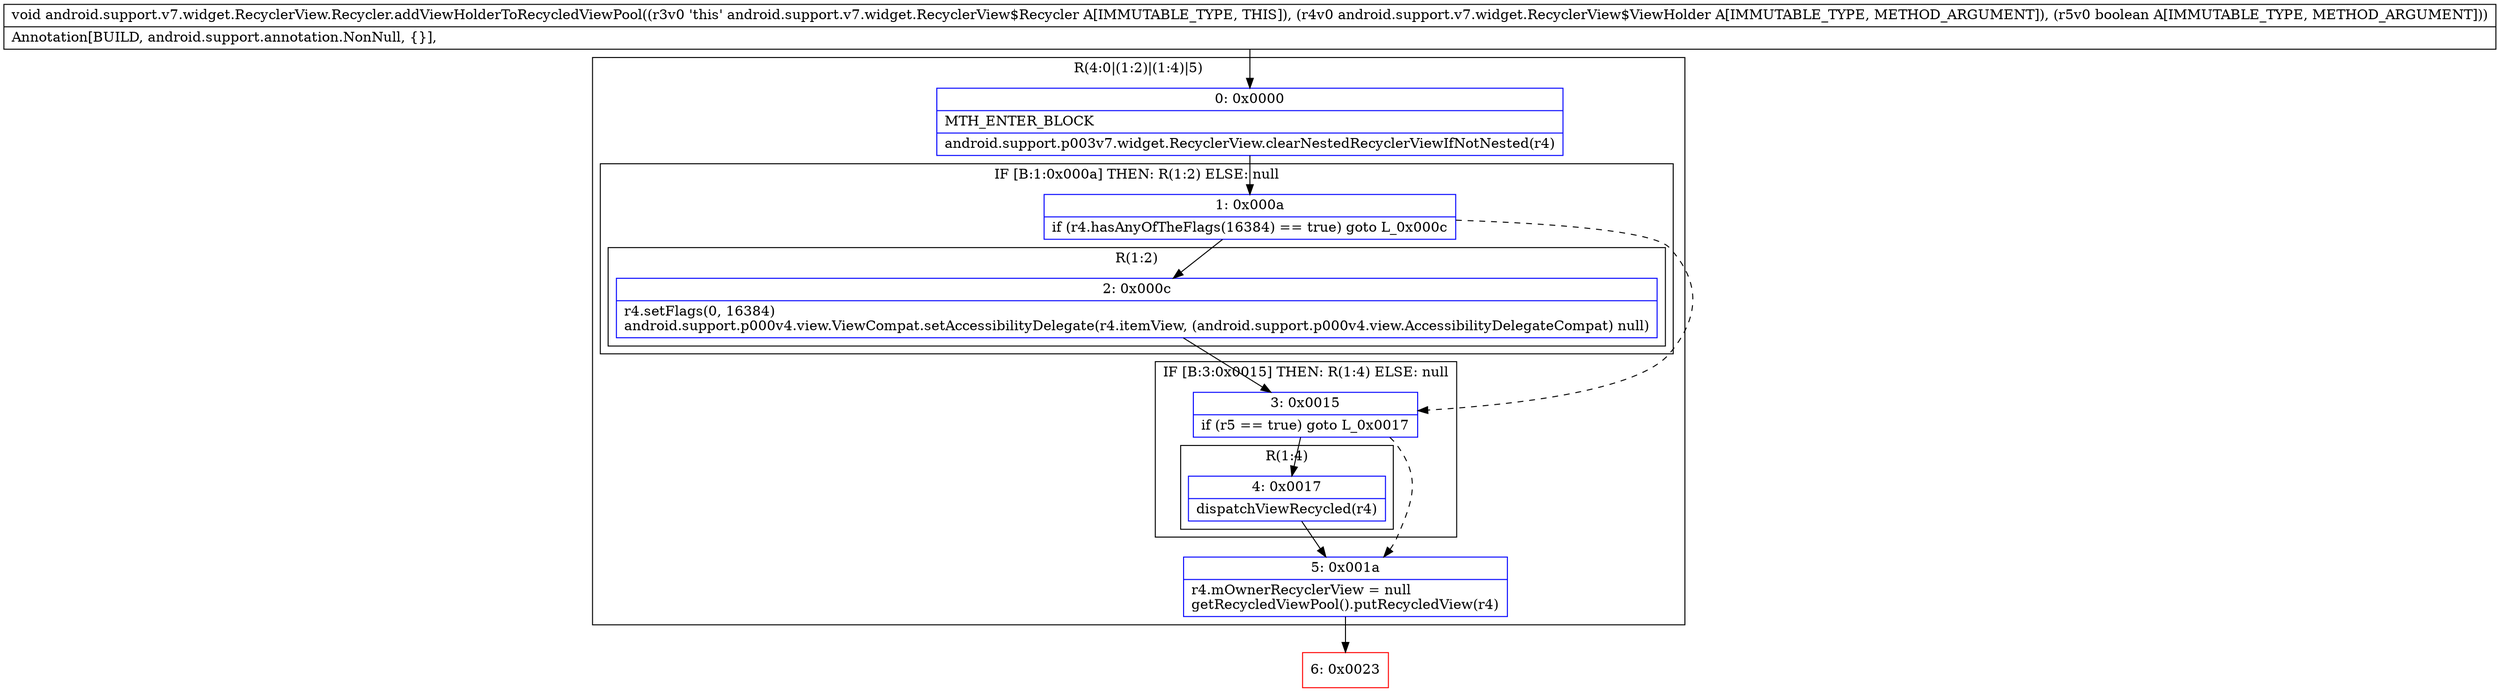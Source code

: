 digraph "CFG forandroid.support.v7.widget.RecyclerView.Recycler.addViewHolderToRecycledViewPool(Landroid\/support\/v7\/widget\/RecyclerView$ViewHolder;Z)V" {
subgraph cluster_Region_2062621631 {
label = "R(4:0|(1:2)|(1:4)|5)";
node [shape=record,color=blue];
Node_0 [shape=record,label="{0\:\ 0x0000|MTH_ENTER_BLOCK\l|android.support.p003v7.widget.RecyclerView.clearNestedRecyclerViewIfNotNested(r4)\l}"];
subgraph cluster_IfRegion_1144168488 {
label = "IF [B:1:0x000a] THEN: R(1:2) ELSE: null";
node [shape=record,color=blue];
Node_1 [shape=record,label="{1\:\ 0x000a|if (r4.hasAnyOfTheFlags(16384) == true) goto L_0x000c\l}"];
subgraph cluster_Region_1626412384 {
label = "R(1:2)";
node [shape=record,color=blue];
Node_2 [shape=record,label="{2\:\ 0x000c|r4.setFlags(0, 16384)\landroid.support.p000v4.view.ViewCompat.setAccessibilityDelegate(r4.itemView, (android.support.p000v4.view.AccessibilityDelegateCompat) null)\l}"];
}
}
subgraph cluster_IfRegion_844366024 {
label = "IF [B:3:0x0015] THEN: R(1:4) ELSE: null";
node [shape=record,color=blue];
Node_3 [shape=record,label="{3\:\ 0x0015|if (r5 == true) goto L_0x0017\l}"];
subgraph cluster_Region_1082837470 {
label = "R(1:4)";
node [shape=record,color=blue];
Node_4 [shape=record,label="{4\:\ 0x0017|dispatchViewRecycled(r4)\l}"];
}
}
Node_5 [shape=record,label="{5\:\ 0x001a|r4.mOwnerRecyclerView = null\lgetRecycledViewPool().putRecycledView(r4)\l}"];
}
Node_6 [shape=record,color=red,label="{6\:\ 0x0023}"];
MethodNode[shape=record,label="{void android.support.v7.widget.RecyclerView.Recycler.addViewHolderToRecycledViewPool((r3v0 'this' android.support.v7.widget.RecyclerView$Recycler A[IMMUTABLE_TYPE, THIS]), (r4v0 android.support.v7.widget.RecyclerView$ViewHolder A[IMMUTABLE_TYPE, METHOD_ARGUMENT]), (r5v0 boolean A[IMMUTABLE_TYPE, METHOD_ARGUMENT]))  | Annotation[BUILD, android.support.annotation.NonNull, \{\}], \l}"];
MethodNode -> Node_0;
Node_0 -> Node_1;
Node_1 -> Node_2;
Node_1 -> Node_3[style=dashed];
Node_2 -> Node_3;
Node_3 -> Node_4;
Node_3 -> Node_5[style=dashed];
Node_4 -> Node_5;
Node_5 -> Node_6;
}


